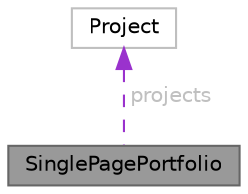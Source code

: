 digraph "SinglePagePortfolio"
{
 // LATEX_PDF_SIZE
  bgcolor="transparent";
  edge [fontname=Helvetica,fontsize=10,labelfontname=Helvetica,labelfontsize=10];
  node [fontname=Helvetica,fontsize=10,shape=box,height=0.2,width=0.4];
  Node1 [id="Node000001",label="SinglePagePortfolio",height=0.2,width=0.4,color="gray40", fillcolor="grey60", style="filled", fontcolor="black",tooltip=" "];
  Node2 -> Node1 [id="edge1_Node000001_Node000002",dir="back",color="darkorchid3",style="dashed",tooltip=" ",label=" projects",fontcolor="grey" ];
  Node2 [id="Node000002",label="Project",height=0.2,width=0.4,color="grey75", fillcolor="white", style="filled",URL="$structProject.html",tooltip=" "];
}
